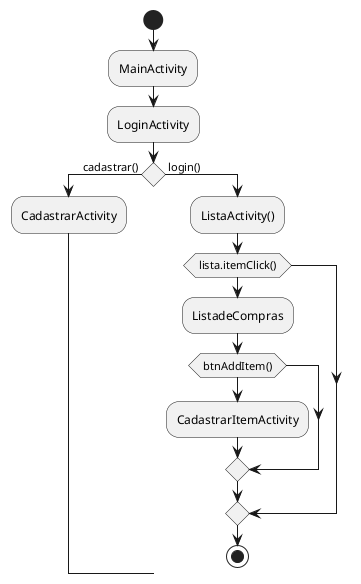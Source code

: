 @startuml
'https://plantuml.com/activity-diagram-beta

start
    :MainActivity;
    :LoginActivity;
    if () then ( cadastrar() )
        :CadastrarActivity;
    else ( login() )
        :ListaActivity();
        if ( lista.itemClick() )
          :ListadeCompras;
          if ( btnAddItem() ) then
            :CadastrarItemActivity;
            endif
        endif
stop

@enduml
